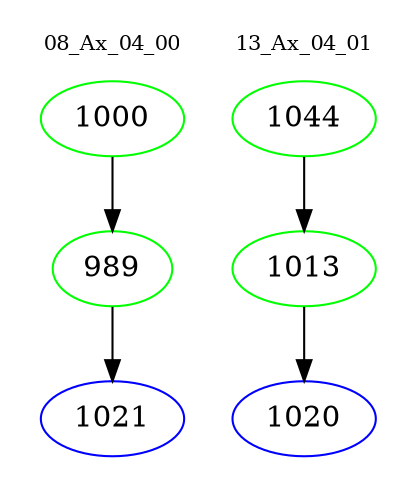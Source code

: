 digraph{
subgraph cluster_0 {
color = white
label = "08_Ax_04_00";
fontsize=10;
T0_1000 [label="1000", color="green"]
T0_1000 -> T0_989 [color="black"]
T0_989 [label="989", color="green"]
T0_989 -> T0_1021 [color="black"]
T0_1021 [label="1021", color="blue"]
}
subgraph cluster_1 {
color = white
label = "13_Ax_04_01";
fontsize=10;
T1_1044 [label="1044", color="green"]
T1_1044 -> T1_1013 [color="black"]
T1_1013 [label="1013", color="green"]
T1_1013 -> T1_1020 [color="black"]
T1_1020 [label="1020", color="blue"]
}
}
